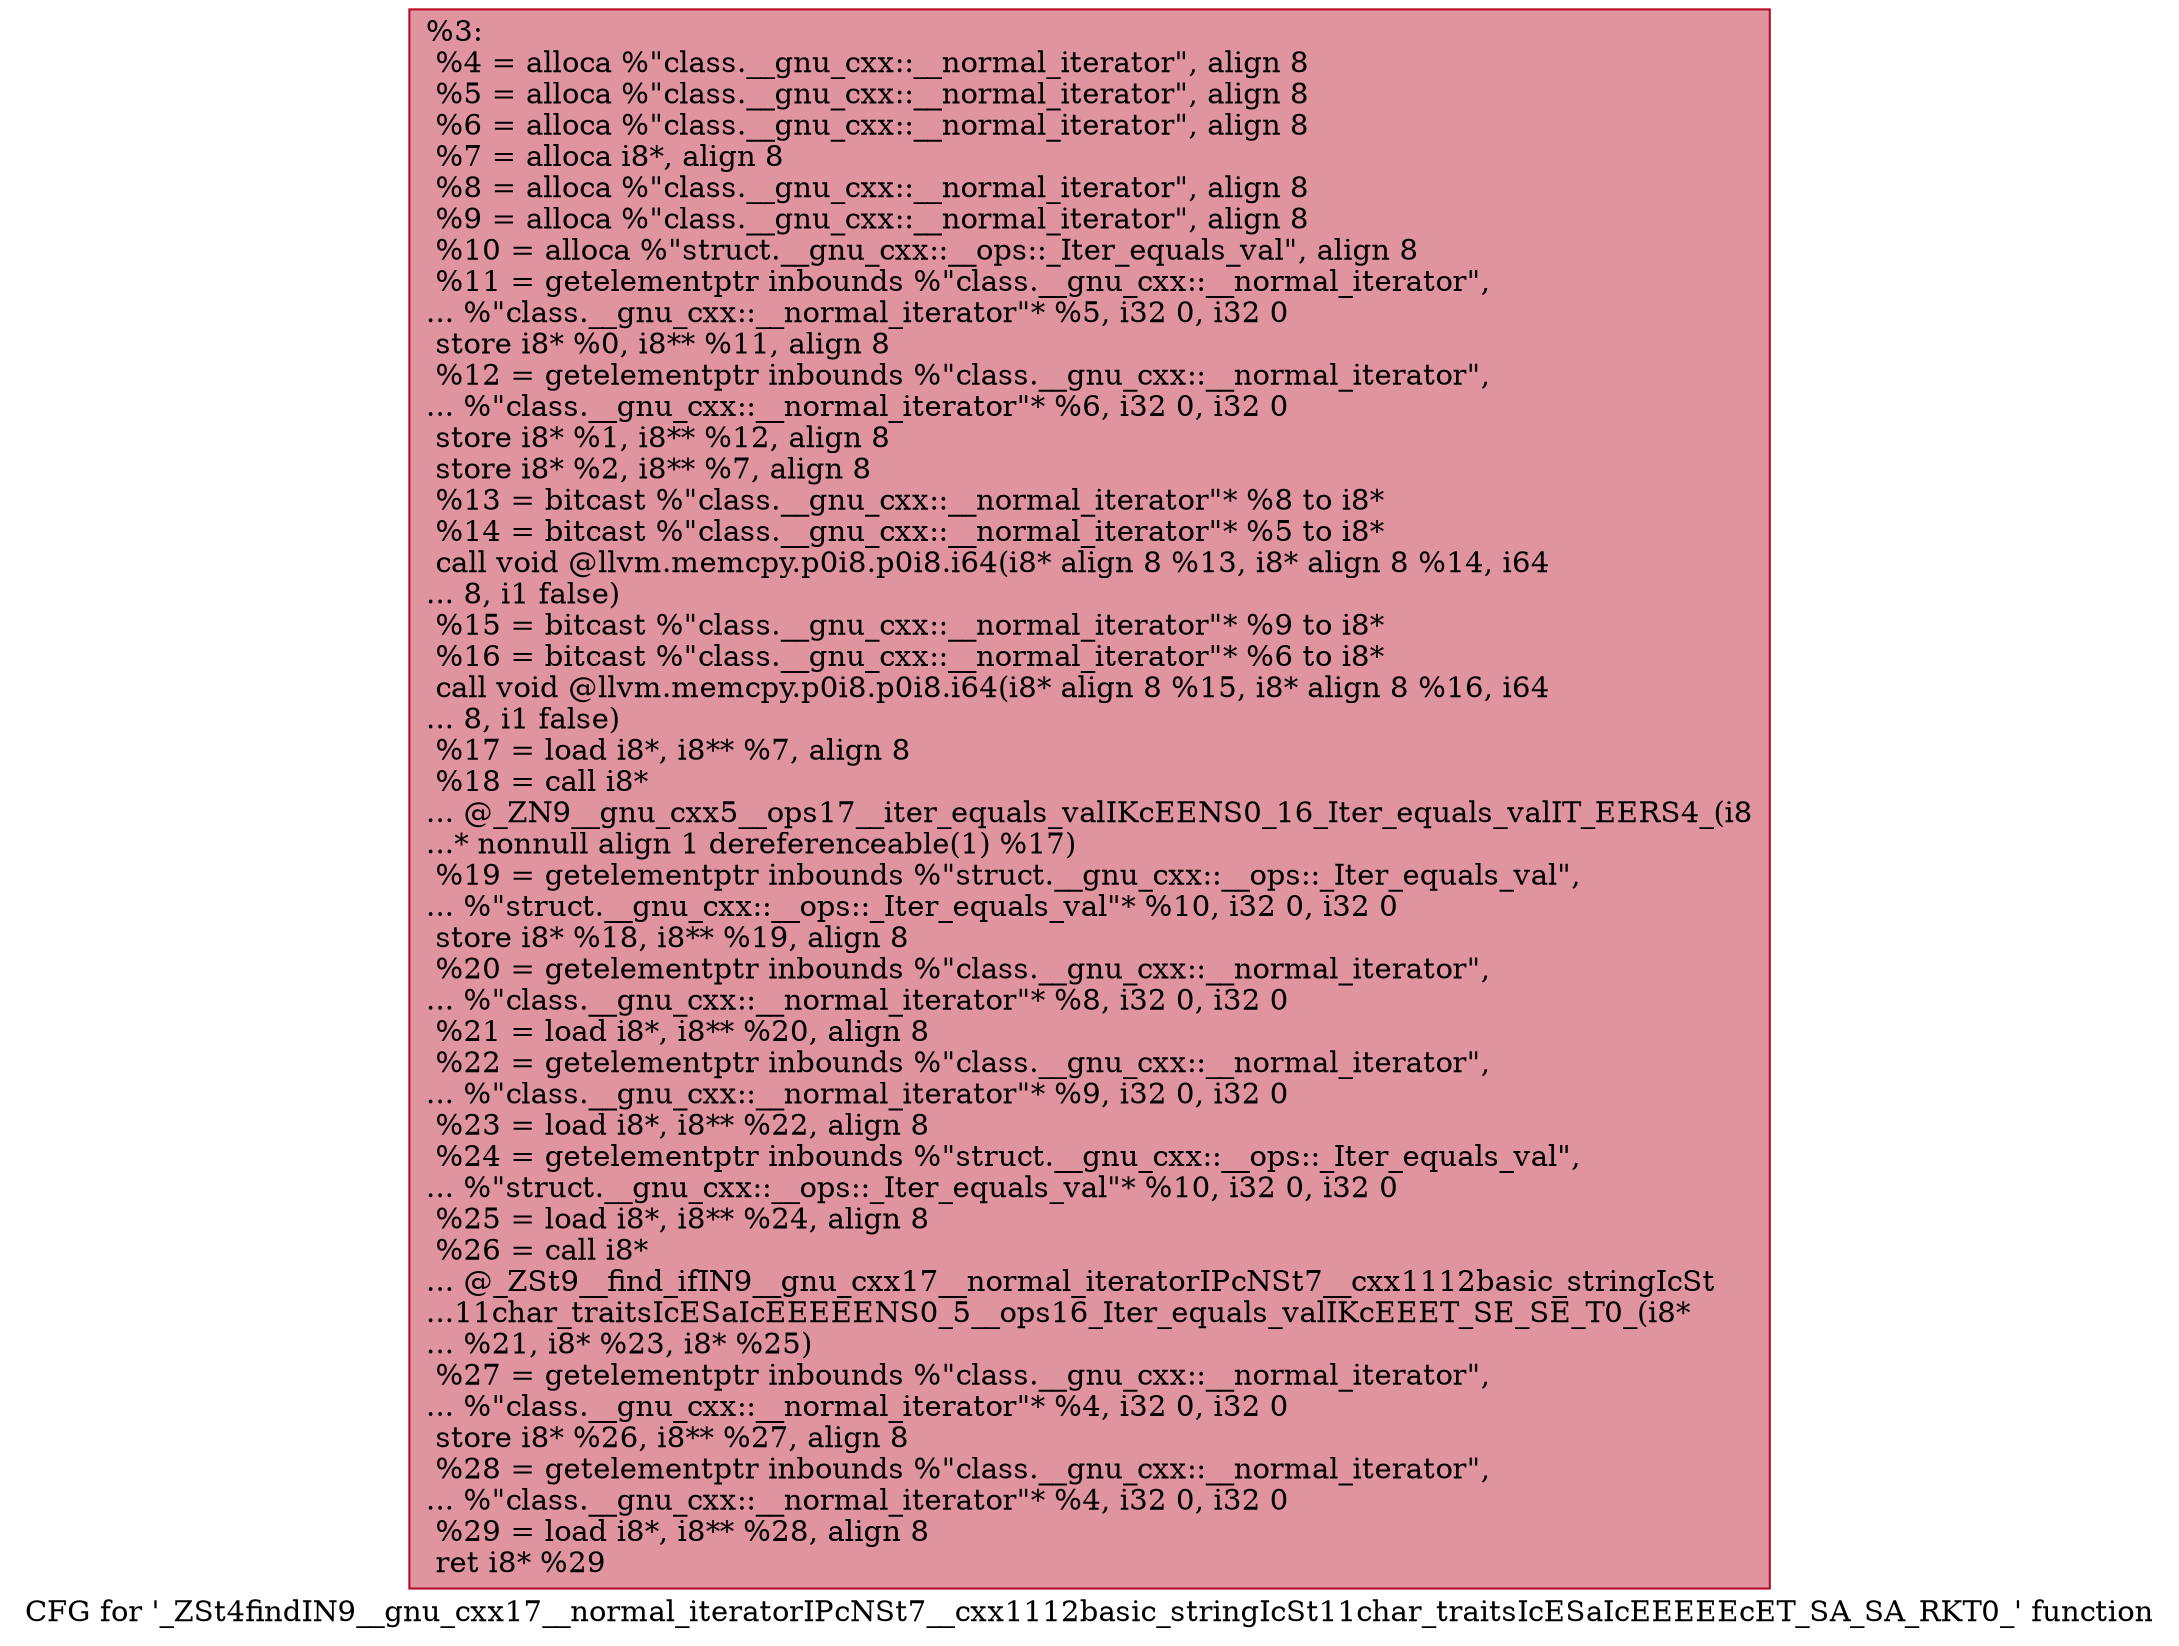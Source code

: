 digraph "CFG for '_ZSt4findIN9__gnu_cxx17__normal_iteratorIPcNSt7__cxx1112basic_stringIcSt11char_traitsIcESaIcEEEEEcET_SA_SA_RKT0_' function" {
	label="CFG for '_ZSt4findIN9__gnu_cxx17__normal_iteratorIPcNSt7__cxx1112basic_stringIcSt11char_traitsIcESaIcEEEEEcET_SA_SA_RKT0_' function";

	Node0x55aa9bb6e1e0 [shape=record,color="#b70d28ff", style=filled, fillcolor="#b70d2870",label="{%3:\l  %4 = alloca %\"class.__gnu_cxx::__normal_iterator\", align 8\l  %5 = alloca %\"class.__gnu_cxx::__normal_iterator\", align 8\l  %6 = alloca %\"class.__gnu_cxx::__normal_iterator\", align 8\l  %7 = alloca i8*, align 8\l  %8 = alloca %\"class.__gnu_cxx::__normal_iterator\", align 8\l  %9 = alloca %\"class.__gnu_cxx::__normal_iterator\", align 8\l  %10 = alloca %\"struct.__gnu_cxx::__ops::_Iter_equals_val\", align 8\l  %11 = getelementptr inbounds %\"class.__gnu_cxx::__normal_iterator\",\l... %\"class.__gnu_cxx::__normal_iterator\"* %5, i32 0, i32 0\l  store i8* %0, i8** %11, align 8\l  %12 = getelementptr inbounds %\"class.__gnu_cxx::__normal_iterator\",\l... %\"class.__gnu_cxx::__normal_iterator\"* %6, i32 0, i32 0\l  store i8* %1, i8** %12, align 8\l  store i8* %2, i8** %7, align 8\l  %13 = bitcast %\"class.__gnu_cxx::__normal_iterator\"* %8 to i8*\l  %14 = bitcast %\"class.__gnu_cxx::__normal_iterator\"* %5 to i8*\l  call void @llvm.memcpy.p0i8.p0i8.i64(i8* align 8 %13, i8* align 8 %14, i64\l... 8, i1 false)\l  %15 = bitcast %\"class.__gnu_cxx::__normal_iterator\"* %9 to i8*\l  %16 = bitcast %\"class.__gnu_cxx::__normal_iterator\"* %6 to i8*\l  call void @llvm.memcpy.p0i8.p0i8.i64(i8* align 8 %15, i8* align 8 %16, i64\l... 8, i1 false)\l  %17 = load i8*, i8** %7, align 8\l  %18 = call i8*\l... @_ZN9__gnu_cxx5__ops17__iter_equals_valIKcEENS0_16_Iter_equals_valIT_EERS4_(i8\l...* nonnull align 1 dereferenceable(1) %17)\l  %19 = getelementptr inbounds %\"struct.__gnu_cxx::__ops::_Iter_equals_val\",\l... %\"struct.__gnu_cxx::__ops::_Iter_equals_val\"* %10, i32 0, i32 0\l  store i8* %18, i8** %19, align 8\l  %20 = getelementptr inbounds %\"class.__gnu_cxx::__normal_iterator\",\l... %\"class.__gnu_cxx::__normal_iterator\"* %8, i32 0, i32 0\l  %21 = load i8*, i8** %20, align 8\l  %22 = getelementptr inbounds %\"class.__gnu_cxx::__normal_iterator\",\l... %\"class.__gnu_cxx::__normal_iterator\"* %9, i32 0, i32 0\l  %23 = load i8*, i8** %22, align 8\l  %24 = getelementptr inbounds %\"struct.__gnu_cxx::__ops::_Iter_equals_val\",\l... %\"struct.__gnu_cxx::__ops::_Iter_equals_val\"* %10, i32 0, i32 0\l  %25 = load i8*, i8** %24, align 8\l  %26 = call i8*\l... @_ZSt9__find_ifIN9__gnu_cxx17__normal_iteratorIPcNSt7__cxx1112basic_stringIcSt\l...11char_traitsIcESaIcEEEEENS0_5__ops16_Iter_equals_valIKcEEET_SE_SE_T0_(i8*\l... %21, i8* %23, i8* %25)\l  %27 = getelementptr inbounds %\"class.__gnu_cxx::__normal_iterator\",\l... %\"class.__gnu_cxx::__normal_iterator\"* %4, i32 0, i32 0\l  store i8* %26, i8** %27, align 8\l  %28 = getelementptr inbounds %\"class.__gnu_cxx::__normal_iterator\",\l... %\"class.__gnu_cxx::__normal_iterator\"* %4, i32 0, i32 0\l  %29 = load i8*, i8** %28, align 8\l  ret i8* %29\l}"];
}
